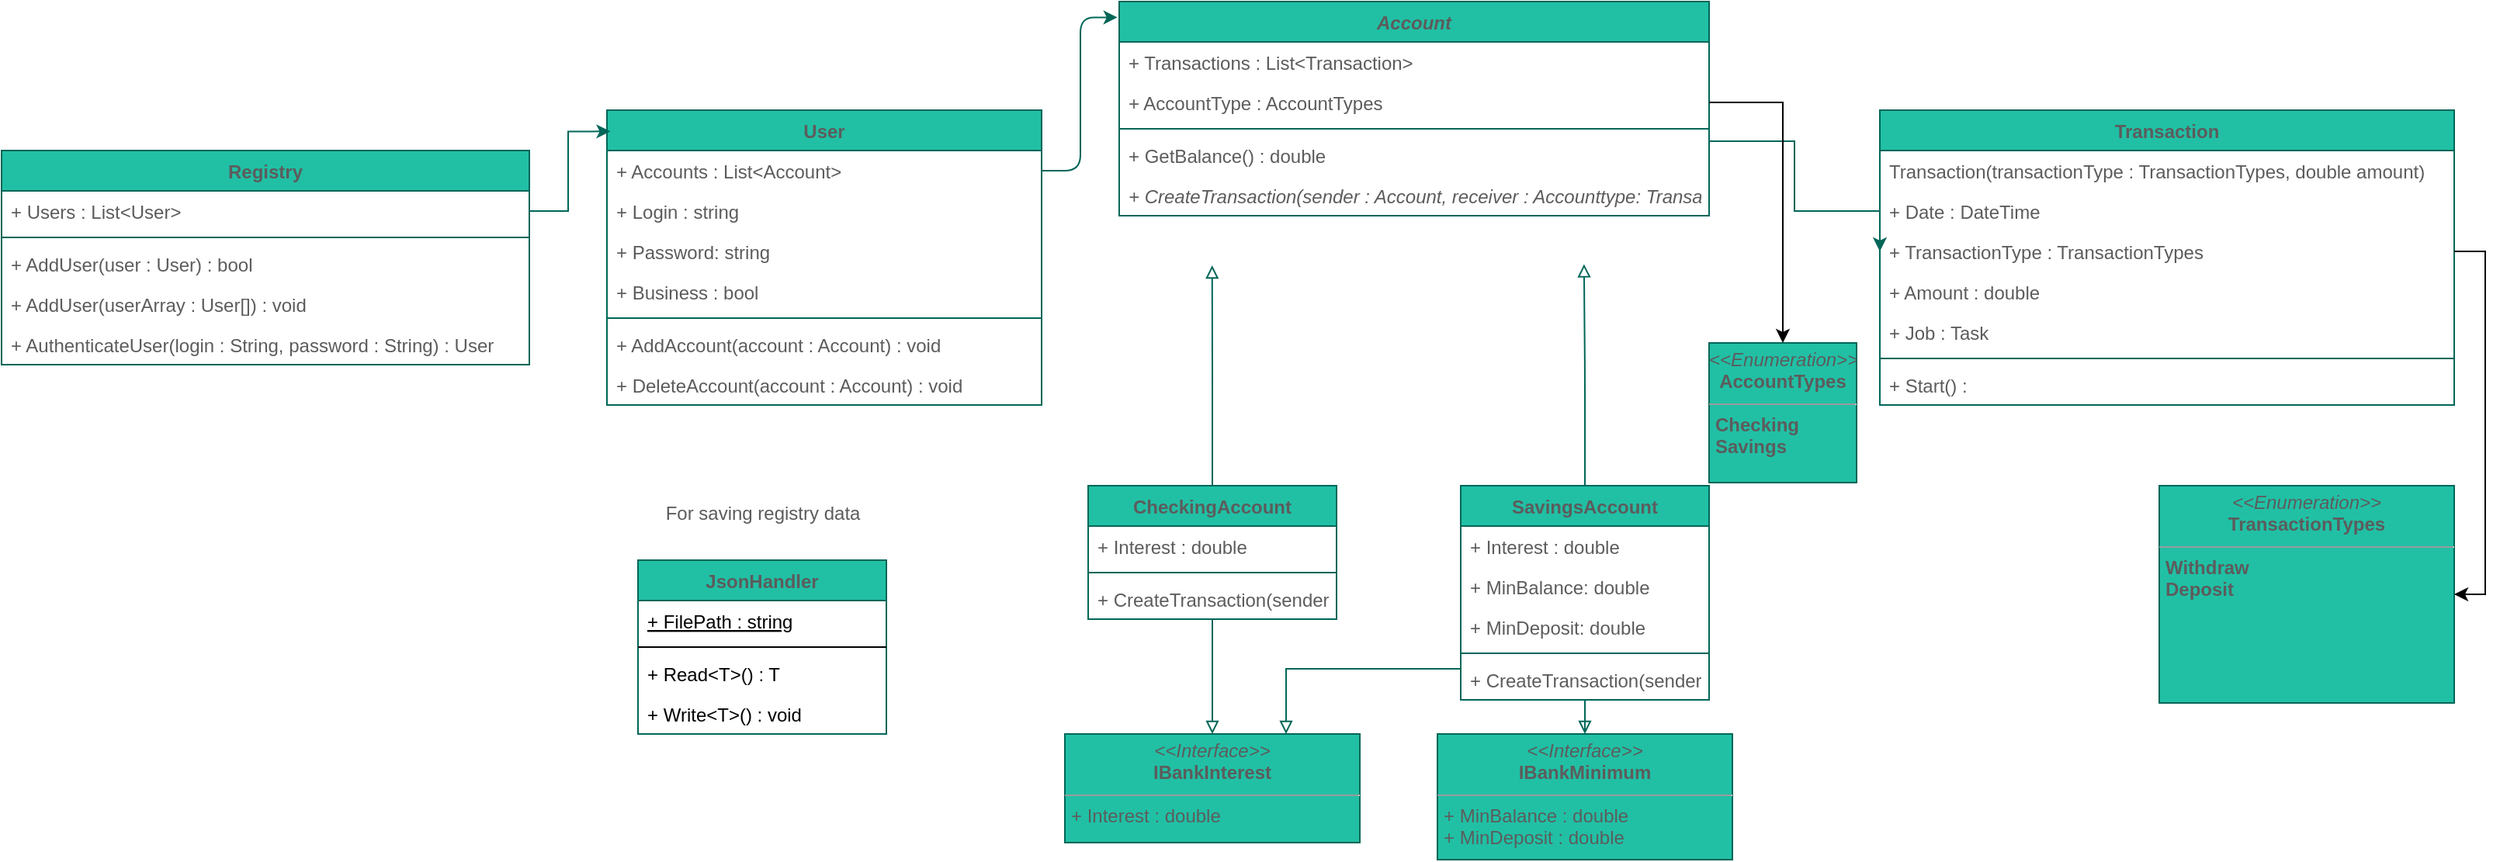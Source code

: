 <mxfile version="15.3.1" type="device"><diagram id="3KHJXeJjL4W6_U-7ctY_" name="Page-1"><mxGraphModel dx="2421" dy="640" grid="1" gridSize="10" guides="1" tooltips="1" connect="1" arrows="1" fold="1" page="1" pageScale="1" pageWidth="1200" pageHeight="1600" math="0" shadow="0"><root><mxCell id="0"/><mxCell id="1" parent="0"/><mxCell id="WvWimj3cWqC6vmYcsDkU-46" style="edgeStyle=orthogonalEdgeStyle;rounded=0;orthogonalLoop=1;jettySize=auto;html=1;entryX=0;entryY=0.5;entryDx=0;entryDy=0;endArrow=classic;endFill=1;strokeColor=#006658;fontColor=#5C5C5C;" parent="1" source="VWLvA-OLogpTD6rODhqG-3" target="WvWimj3cWqC6vmYcsDkU-22" edge="1"><mxGeometry relative="1" as="geometry"><Array as="points"><mxPoint x="255" y="100"/><mxPoint x="255" y="145"/></Array></mxGeometry></mxCell><mxCell id="VWLvA-OLogpTD6rODhqG-3" value="Account" style="swimlane;fontStyle=3;align=center;verticalAlign=top;childLayout=stackLayout;horizontal=1;startSize=26;horizontalStack=0;resizeParent=1;resizeParentMax=0;resizeLast=0;collapsible=1;marginBottom=0;fillColor=#21C0A5;strokeColor=#006658;fontColor=#5C5C5C;" parent="1" vertex="1"><mxGeometry x="-180" y="10" width="380" height="138" as="geometry"/></mxCell><mxCell id="VWLvA-OLogpTD6rODhqG-4" value="+ Transactions : List&lt;Transaction&gt;" style="text;strokeColor=none;fillColor=none;align=left;verticalAlign=top;spacingLeft=4;spacingRight=4;overflow=hidden;rotatable=0;points=[[0,0.5],[1,0.5]];portConstraint=eastwest;fontColor=#5C5C5C;" parent="VWLvA-OLogpTD6rODhqG-3" vertex="1"><mxGeometry y="26" width="380" height="26" as="geometry"/></mxCell><mxCell id="rpZIqExS8kk--Y1lVr5u-5" value="+ AccountType : AccountTypes" style="text;strokeColor=none;fillColor=none;align=left;verticalAlign=top;spacingLeft=4;spacingRight=4;overflow=hidden;rotatable=0;points=[[0,0.5],[1,0.5]];portConstraint=eastwest;fontColor=#5C5C5C;" parent="VWLvA-OLogpTD6rODhqG-3" vertex="1"><mxGeometry y="52" width="380" height="26" as="geometry"/></mxCell><mxCell id="VWLvA-OLogpTD6rODhqG-5" value="" style="line;strokeWidth=1;fillColor=none;align=left;verticalAlign=middle;spacingTop=-1;spacingLeft=3;spacingRight=3;rotatable=0;labelPosition=right;points=[];portConstraint=eastwest;strokeColor=#006658;fontColor=#5C5C5C;" parent="VWLvA-OLogpTD6rODhqG-3" vertex="1"><mxGeometry y="78" width="380" height="8" as="geometry"/></mxCell><mxCell id="VWLvA-OLogpTD6rODhqG-6" value="+ GetBalance() : double" style="text;strokeColor=none;fillColor=none;align=left;verticalAlign=top;spacingLeft=4;spacingRight=4;overflow=hidden;rotatable=0;points=[[0,0.5],[1,0.5]];portConstraint=eastwest;fontColor=#5C5C5C;" parent="VWLvA-OLogpTD6rODhqG-3" vertex="1"><mxGeometry y="86" width="380" height="26" as="geometry"/></mxCell><mxCell id="WvWimj3cWqC6vmYcsDkU-86" value="+ CreateTransaction(sender : Account, receiver : Accounttype: TransactionTypes, amount : double) : bool" style="text;strokeColor=none;fillColor=none;align=left;verticalAlign=top;spacingLeft=4;spacingRight=4;overflow=hidden;rotatable=0;points=[[0,0.5],[1,0.5]];portConstraint=eastwest;rounded=0;labelBorderColor=none;fontStyle=2;fontColor=#5C5C5C;" parent="VWLvA-OLogpTD6rODhqG-3" vertex="1"><mxGeometry y="112" width="380" height="26" as="geometry"/></mxCell><mxCell id="WvWimj3cWqC6vmYcsDkU-66" style="edgeStyle=orthogonalEdgeStyle;curved=0;rounded=1;sketch=0;orthogonalLoop=1;jettySize=auto;html=1;entryX=0.5;entryY=0;entryDx=0;entryDy=0;fontColor=#5C5C5C;strokeColor=#006658;fillColor=#21C0A5;endArrow=block;endFill=0;" parent="1" source="VWLvA-OLogpTD6rODhqG-7" target="WvWimj3cWqC6vmYcsDkU-65" edge="1"><mxGeometry relative="1" as="geometry"/></mxCell><mxCell id="WvWimj3cWqC6vmYcsDkU-75" style="edgeStyle=orthogonalEdgeStyle;curved=0;rounded=1;sketch=0;orthogonalLoop=1;jettySize=auto;html=1;exitX=0.5;exitY=0;exitDx=0;exitDy=0;fontColor=#5C5C5C;endArrow=block;endFill=0;strokeColor=#006658;fillColor=#21C0A5;" parent="1" source="VWLvA-OLogpTD6rODhqG-7" edge="1"><mxGeometry relative="1" as="geometry"><mxPoint x="-120.138" y="180" as="targetPoint"/></mxGeometry></mxCell><mxCell id="VWLvA-OLogpTD6rODhqG-7" value="CheckingAccount" style="swimlane;fontStyle=1;align=center;verticalAlign=top;childLayout=stackLayout;horizontal=1;startSize=26;horizontalStack=0;resizeParent=1;resizeParentMax=0;resizeLast=0;collapsible=1;marginBottom=0;fillColor=#21C0A5;strokeColor=#006658;fontColor=#5C5C5C;" parent="1" vertex="1"><mxGeometry x="-200" y="322" width="160" height="86" as="geometry"/></mxCell><mxCell id="VWLvA-OLogpTD6rODhqG-8" value="+ Interest : double" style="text;strokeColor=none;fillColor=none;align=left;verticalAlign=top;spacingLeft=4;spacingRight=4;overflow=hidden;rotatable=0;points=[[0,0.5],[1,0.5]];portConstraint=eastwest;fontColor=#5C5C5C;" parent="VWLvA-OLogpTD6rODhqG-7" vertex="1"><mxGeometry y="26" width="160" height="26" as="geometry"/></mxCell><mxCell id="VWLvA-OLogpTD6rODhqG-9" value="" style="line;strokeWidth=1;fillColor=none;align=left;verticalAlign=middle;spacingTop=-1;spacingLeft=3;spacingRight=3;rotatable=0;labelPosition=right;points=[];portConstraint=eastwest;strokeColor=#006658;fontColor=#5C5C5C;" parent="VWLvA-OLogpTD6rODhqG-7" vertex="1"><mxGeometry y="52" width="160" height="8" as="geometry"/></mxCell><mxCell id="bZ-DOwWwb8URtTpq_MvI-1" value="+ CreateTransaction(sender : Account, receiver : Accounttype: TransactionTypes, amount : double) : bool" style="text;strokeColor=none;fillColor=none;align=left;verticalAlign=top;spacingLeft=4;spacingRight=4;overflow=hidden;rotatable=0;points=[[0,0.5],[1,0.5]];portConstraint=eastwest;rounded=0;labelBorderColor=none;fontStyle=0;fontColor=#5C5C5C;" vertex="1" parent="VWLvA-OLogpTD6rODhqG-7"><mxGeometry y="60" width="160" height="26" as="geometry"/></mxCell><mxCell id="WvWimj3cWqC6vmYcsDkU-41" style="edgeStyle=orthogonalEdgeStyle;rounded=0;orthogonalLoop=1;jettySize=auto;html=1;entryX=0.5;entryY=0;entryDx=0;entryDy=0;endArrow=block;endFill=0;strokeColor=#006658;fontColor=#5C5C5C;" parent="1" source="VWLvA-OLogpTD6rODhqG-11" target="WvWimj3cWqC6vmYcsDkU-63" edge="1"><mxGeometry relative="1" as="geometry"/></mxCell><mxCell id="WvWimj3cWqC6vmYcsDkU-43" style="edgeStyle=orthogonalEdgeStyle;rounded=0;orthogonalLoop=1;jettySize=auto;html=1;entryX=0.75;entryY=0;entryDx=0;entryDy=0;endArrow=block;endFill=0;strokeColor=#006658;fontColor=#5C5C5C;" parent="1" source="VWLvA-OLogpTD6rODhqG-11" target="WvWimj3cWqC6vmYcsDkU-65" edge="1"><mxGeometry relative="1" as="geometry"><Array as="points"><mxPoint x="120" y="440"/><mxPoint x="-72" y="440"/></Array></mxGeometry></mxCell><mxCell id="WvWimj3cWqC6vmYcsDkU-74" style="edgeStyle=orthogonalEdgeStyle;curved=0;rounded=1;sketch=0;orthogonalLoop=1;jettySize=auto;html=1;exitX=0.5;exitY=0;exitDx=0;exitDy=0;entryX=0.788;entryY=0.901;entryDx=0;entryDy=0;entryPerimeter=0;fontColor=#5C5C5C;endArrow=block;endFill=0;strokeColor=#006658;fillColor=#21C0A5;" parent="1" source="VWLvA-OLogpTD6rODhqG-11" edge="1"><mxGeometry relative="1" as="geometry"><mxPoint x="119.44" y="179.208" as="targetPoint"/></mxGeometry></mxCell><mxCell id="VWLvA-OLogpTD6rODhqG-11" value="SavingsAccount" style="swimlane;fontStyle=1;align=center;verticalAlign=top;childLayout=stackLayout;horizontal=1;startSize=26;horizontalStack=0;resizeParent=1;resizeParentMax=0;resizeLast=0;collapsible=1;marginBottom=0;fillColor=#21C0A5;strokeColor=#006658;fontColor=#5C5C5C;" parent="1" vertex="1"><mxGeometry x="40" y="322" width="160" height="138" as="geometry"/></mxCell><mxCell id="bZ-DOwWwb8URtTpq_MvI-3" value="+ Interest : double" style="text;strokeColor=none;fillColor=none;align=left;verticalAlign=top;spacingLeft=4;spacingRight=4;overflow=hidden;rotatable=0;points=[[0,0.5],[1,0.5]];portConstraint=eastwest;fontColor=#5C5C5C;" vertex="1" parent="VWLvA-OLogpTD6rODhqG-11"><mxGeometry y="26" width="160" height="26" as="geometry"/></mxCell><mxCell id="bZ-DOwWwb8URtTpq_MvI-4" value="+ MinBalance: double" style="text;strokeColor=none;fillColor=none;align=left;verticalAlign=top;spacingLeft=4;spacingRight=4;overflow=hidden;rotatable=0;points=[[0,0.5],[1,0.5]];portConstraint=eastwest;fontColor=#5C5C5C;" vertex="1" parent="VWLvA-OLogpTD6rODhqG-11"><mxGeometry y="52" width="160" height="26" as="geometry"/></mxCell><mxCell id="bZ-DOwWwb8URtTpq_MvI-5" value="+ MinDeposit: double" style="text;strokeColor=none;fillColor=none;align=left;verticalAlign=top;spacingLeft=4;spacingRight=4;overflow=hidden;rotatable=0;points=[[0,0.5],[1,0.5]];portConstraint=eastwest;fontColor=#5C5C5C;" vertex="1" parent="VWLvA-OLogpTD6rODhqG-11"><mxGeometry y="78" width="160" height="26" as="geometry"/></mxCell><mxCell id="VWLvA-OLogpTD6rODhqG-13" value="" style="line;strokeWidth=1;fillColor=none;align=left;verticalAlign=middle;spacingTop=-1;spacingLeft=3;spacingRight=3;rotatable=0;labelPosition=right;points=[];portConstraint=eastwest;strokeColor=#006658;fontColor=#5C5C5C;" parent="VWLvA-OLogpTD6rODhqG-11" vertex="1"><mxGeometry y="104" width="160" height="8" as="geometry"/></mxCell><mxCell id="bZ-DOwWwb8URtTpq_MvI-2" value="+ CreateTransaction(sender : Account, receiver : Accounttype: TransactionTypes, amount : double) : bool" style="text;strokeColor=none;fillColor=none;align=left;verticalAlign=top;spacingLeft=4;spacingRight=4;overflow=hidden;rotatable=0;points=[[0,0.5],[1,0.5]];portConstraint=eastwest;rounded=0;labelBorderColor=none;fontStyle=0;fontColor=#5C5C5C;" vertex="1" parent="VWLvA-OLogpTD6rODhqG-11"><mxGeometry y="112" width="160" height="26" as="geometry"/></mxCell><mxCell id="VWLvA-OLogpTD6rODhqG-17" value="User" style="swimlane;fontStyle=1;align=center;verticalAlign=top;childLayout=stackLayout;horizontal=1;startSize=26;horizontalStack=0;resizeParent=1;resizeParentMax=0;resizeLast=0;collapsible=1;marginBottom=0;swimlaneLine=1;fillColor=#21C0A5;strokeColor=#006658;fontColor=#5C5C5C;" parent="1" vertex="1"><mxGeometry x="-510" y="80" width="280" height="190" as="geometry"/></mxCell><mxCell id="VWLvA-OLogpTD6rODhqG-18" value="+ Accounts : List&lt;Account&gt;" style="text;strokeColor=none;fillColor=none;align=left;verticalAlign=top;spacingLeft=4;spacingRight=4;overflow=hidden;rotatable=0;points=[[0,0.5],[1,0.5]];portConstraint=eastwest;fontColor=#5C5C5C;" parent="VWLvA-OLogpTD6rODhqG-17" vertex="1"><mxGeometry y="26" width="280" height="26" as="geometry"/></mxCell><mxCell id="WvWimj3cWqC6vmYcsDkU-26" value="+ Login : string" style="text;strokeColor=none;fillColor=none;align=left;verticalAlign=top;spacingLeft=4;spacingRight=4;overflow=hidden;rotatable=0;points=[[0,0.5],[1,0.5]];portConstraint=eastwest;fontColor=#5C5C5C;" parent="VWLvA-OLogpTD6rODhqG-17" vertex="1"><mxGeometry y="52" width="280" height="26" as="geometry"/></mxCell><mxCell id="WvWimj3cWqC6vmYcsDkU-27" value="+ Password: string" style="text;strokeColor=none;fillColor=none;align=left;verticalAlign=top;spacingLeft=4;spacingRight=4;overflow=hidden;rotatable=0;points=[[0,0.5],[1,0.5]];portConstraint=eastwest;fontColor=#5C5C5C;" parent="VWLvA-OLogpTD6rODhqG-17" vertex="1"><mxGeometry y="78" width="280" height="26" as="geometry"/></mxCell><mxCell id="WvWimj3cWqC6vmYcsDkU-77" value="+ Business : bool" style="text;strokeColor=none;fillColor=none;align=left;verticalAlign=top;spacingLeft=4;spacingRight=4;overflow=hidden;rotatable=0;points=[[0,0.5],[1,0.5]];portConstraint=eastwest;fontColor=#5C5C5C;" parent="VWLvA-OLogpTD6rODhqG-17" vertex="1"><mxGeometry y="104" width="280" height="26" as="geometry"/></mxCell><mxCell id="VWLvA-OLogpTD6rODhqG-19" value="" style="line;strokeWidth=1;fillColor=none;align=left;verticalAlign=middle;spacingTop=-1;spacingLeft=3;spacingRight=3;rotatable=0;labelPosition=right;points=[];portConstraint=eastwest;strokeColor=#006658;fontColor=#5C5C5C;" parent="VWLvA-OLogpTD6rODhqG-17" vertex="1"><mxGeometry y="130" width="280" height="8" as="geometry"/></mxCell><mxCell id="VWLvA-OLogpTD6rODhqG-20" value="+ AddAccount(account : Account) : void" style="text;strokeColor=none;fillColor=none;align=left;verticalAlign=top;spacingLeft=4;spacingRight=4;overflow=hidden;rotatable=0;points=[[0,0.5],[1,0.5]];portConstraint=eastwest;fontColor=#5C5C5C;" parent="VWLvA-OLogpTD6rODhqG-17" vertex="1"><mxGeometry y="138" width="280" height="26" as="geometry"/></mxCell><mxCell id="WvWimj3cWqC6vmYcsDkU-87" value="+ DeleteAccount(account : Account) : void" style="text;strokeColor=none;fillColor=none;align=left;verticalAlign=top;spacingLeft=4;spacingRight=4;overflow=hidden;rotatable=0;points=[[0,0.5],[1,0.5]];portConstraint=eastwest;fontColor=#5C5C5C;" parent="VWLvA-OLogpTD6rODhqG-17" vertex="1"><mxGeometry y="164" width="280" height="26" as="geometry"/></mxCell><mxCell id="VWLvA-OLogpTD6rODhqG-21" value="Registry" style="swimlane;fontStyle=1;align=center;verticalAlign=top;childLayout=stackLayout;horizontal=1;startSize=26;horizontalStack=0;resizeParent=1;resizeParentMax=0;resizeLast=0;collapsible=1;marginBottom=0;fillColor=#21C0A5;strokeColor=#006658;fontColor=#5C5C5C;" parent="1" vertex="1"><mxGeometry x="-900" y="106" width="340" height="138" as="geometry"/></mxCell><mxCell id="VWLvA-OLogpTD6rODhqG-22" value="+ Users : List&lt;User&gt;" style="text;strokeColor=none;fillColor=none;align=left;verticalAlign=top;spacingLeft=4;spacingRight=4;overflow=hidden;rotatable=0;points=[[0,0.5],[1,0.5]];portConstraint=eastwest;fontColor=#5C5C5C;" parent="VWLvA-OLogpTD6rODhqG-21" vertex="1"><mxGeometry y="26" width="340" height="26" as="geometry"/></mxCell><mxCell id="VWLvA-OLogpTD6rODhqG-23" value="" style="line;strokeWidth=1;fillColor=none;align=left;verticalAlign=middle;spacingTop=-1;spacingLeft=3;spacingRight=3;rotatable=0;labelPosition=right;points=[];portConstraint=eastwest;strokeColor=#006658;fontColor=#5C5C5C;" parent="VWLvA-OLogpTD6rODhqG-21" vertex="1"><mxGeometry y="52" width="340" height="8" as="geometry"/></mxCell><mxCell id="VWLvA-OLogpTD6rODhqG-24" value="+ AddUser(user : User) : bool" style="text;strokeColor=none;fillColor=none;align=left;verticalAlign=top;spacingLeft=4;spacingRight=4;overflow=hidden;rotatable=0;points=[[0,0.5],[1,0.5]];portConstraint=eastwest;fontColor=#5C5C5C;" parent="VWLvA-OLogpTD6rODhqG-21" vertex="1"><mxGeometry y="60" width="340" height="26" as="geometry"/></mxCell><mxCell id="WvWimj3cWqC6vmYcsDkU-89" value="+ AddUser(userArray : User[]) : void" style="text;strokeColor=none;fillColor=none;align=left;verticalAlign=top;spacingLeft=4;spacingRight=4;overflow=hidden;rotatable=0;points=[[0,0.5],[1,0.5]];portConstraint=eastwest;fontColor=#5C5C5C;" parent="VWLvA-OLogpTD6rODhqG-21" vertex="1"><mxGeometry y="86" width="340" height="26" as="geometry"/></mxCell><mxCell id="WvWimj3cWqC6vmYcsDkU-76" value="+ AuthenticateUser(login : String, password : String) : User" style="text;strokeColor=none;fillColor=none;align=left;verticalAlign=top;spacingLeft=4;spacingRight=4;overflow=hidden;rotatable=0;points=[[0,0.5],[1,0.5]];portConstraint=eastwest;fontColor=#5C5C5C;" parent="VWLvA-OLogpTD6rODhqG-21" vertex="1"><mxGeometry y="112" width="340" height="26" as="geometry"/></mxCell><mxCell id="WvWimj3cWqC6vmYcsDkU-1" value="Transaction" style="swimlane;fontStyle=1;align=center;verticalAlign=top;childLayout=stackLayout;horizontal=1;startSize=26;horizontalStack=0;resizeParent=1;resizeParentMax=0;resizeLast=0;collapsible=1;marginBottom=0;fillColor=#21C0A5;strokeColor=#006658;fontColor=#5C5C5C;" parent="1" vertex="1"><mxGeometry x="310" y="80" width="370" height="190" as="geometry"/></mxCell><mxCell id="WvWimj3cWqC6vmYcsDkU-2" value="Transaction(transactionType : TransactionTypes, double amount)" style="text;strokeColor=none;fillColor=none;align=left;verticalAlign=top;spacingLeft=4;spacingRight=4;overflow=hidden;rotatable=0;points=[[0,0.5],[1,0.5]];portConstraint=eastwest;fontColor=#5C5C5C;" parent="WvWimj3cWqC6vmYcsDkU-1" vertex="1"><mxGeometry y="26" width="370" height="26" as="geometry"/></mxCell><mxCell id="rpZIqExS8kk--Y1lVr5u-1" value="+ Date : DateTime" style="text;strokeColor=none;fillColor=none;align=left;verticalAlign=top;spacingLeft=4;spacingRight=4;overflow=hidden;rotatable=0;points=[[0,0.5],[1,0.5]];portConstraint=eastwest;fontColor=#5C5C5C;" parent="WvWimj3cWqC6vmYcsDkU-1" vertex="1"><mxGeometry y="52" width="370" height="26" as="geometry"/></mxCell><mxCell id="WvWimj3cWqC6vmYcsDkU-22" value="+ TransactionType : TransactionTypes" style="text;strokeColor=none;fillColor=none;align=left;verticalAlign=top;spacingLeft=4;spacingRight=4;overflow=hidden;rotatable=0;points=[[0,0.5],[1,0.5]];portConstraint=eastwest;fontColor=#5C5C5C;" parent="WvWimj3cWqC6vmYcsDkU-1" vertex="1"><mxGeometry y="78" width="370" height="26" as="geometry"/></mxCell><mxCell id="WvWimj3cWqC6vmYcsDkU-23" value="+ Amount : double" style="text;strokeColor=none;fillColor=none;align=left;verticalAlign=top;spacingLeft=4;spacingRight=4;overflow=hidden;rotatable=0;points=[[0,0.5],[1,0.5]];portConstraint=eastwest;fontColor=#5C5C5C;" parent="WvWimj3cWqC6vmYcsDkU-1" vertex="1"><mxGeometry y="104" width="370" height="26" as="geometry"/></mxCell><mxCell id="WvWimj3cWqC6vmYcsDkU-88" value="+ Job : Task" style="text;strokeColor=none;fillColor=none;align=left;verticalAlign=top;spacingLeft=4;spacingRight=4;overflow=hidden;rotatable=0;points=[[0,0.5],[1,0.5]];portConstraint=eastwest;fontColor=#5C5C5C;" parent="WvWimj3cWqC6vmYcsDkU-1" vertex="1"><mxGeometry y="130" width="370" height="26" as="geometry"/></mxCell><mxCell id="WvWimj3cWqC6vmYcsDkU-3" value="" style="line;strokeWidth=1;fillColor=none;align=left;verticalAlign=middle;spacingTop=-1;spacingLeft=3;spacingRight=3;rotatable=0;labelPosition=right;points=[];portConstraint=eastwest;strokeColor=#006658;fontColor=#5C5C5C;" parent="WvWimj3cWqC6vmYcsDkU-1" vertex="1"><mxGeometry y="156" width="370" height="8" as="geometry"/></mxCell><mxCell id="WvWimj3cWqC6vmYcsDkU-4" value="+ Start() : " style="text;strokeColor=none;fillColor=none;align=left;verticalAlign=top;spacingLeft=4;spacingRight=4;overflow=hidden;rotatable=0;points=[[0,0.5],[1,0.5]];portConstraint=eastwest;fontColor=#5C5C5C;" parent="WvWimj3cWqC6vmYcsDkU-1" vertex="1"><mxGeometry y="164" width="370" height="26" as="geometry"/></mxCell><mxCell id="WvWimj3cWqC6vmYcsDkU-49" style="edgeStyle=orthogonalEdgeStyle;rounded=0;orthogonalLoop=1;jettySize=auto;html=1;entryX=0.008;entryY=0.072;entryDx=0;entryDy=0;endArrow=classic;endFill=1;strokeColor=#006658;fontColor=#5C5C5C;entryPerimeter=0;" parent="1" source="VWLvA-OLogpTD6rODhqG-22" target="VWLvA-OLogpTD6rODhqG-17" edge="1"><mxGeometry relative="1" as="geometry"/></mxCell><mxCell id="WvWimj3cWqC6vmYcsDkU-60" value="&lt;p style=&quot;margin: 0px ; margin-top: 4px ; text-align: center&quot;&gt;&lt;i&gt;&amp;lt;&amp;lt;Enumeration&amp;gt;&amp;gt;&lt;/i&gt;&lt;br&gt;&lt;b&gt;TransactionTypes&lt;/b&gt;&lt;/p&gt;&lt;hr size=&quot;1&quot;&gt;&lt;p style=&quot;margin: 0px ; margin-left: 4px&quot;&gt;&lt;b&gt;Withdraw&lt;/b&gt;&lt;/p&gt;&lt;p style=&quot;margin: 0px ; margin-left: 4px&quot;&gt;&lt;b&gt;Deposit&lt;/b&gt;&lt;/p&gt;" style="verticalAlign=top;align=left;overflow=fill;fontSize=12;fontFamily=Helvetica;html=1;rounded=0;sketch=0;fontColor=#5C5C5C;strokeColor=#006658;fillColor=#21C0A5;" parent="1" vertex="1"><mxGeometry x="490" y="322" width="190" height="140" as="geometry"/></mxCell><mxCell id="WvWimj3cWqC6vmYcsDkU-62" style="edgeStyle=orthogonalEdgeStyle;curved=0;rounded=1;sketch=0;orthogonalLoop=1;jettySize=auto;html=1;entryX=-0.003;entryY=0.074;entryDx=0;entryDy=0;fontColor=#5C5C5C;strokeColor=#006658;fillColor=#21C0A5;entryPerimeter=0;" parent="1" source="VWLvA-OLogpTD6rODhqG-18" target="VWLvA-OLogpTD6rODhqG-3" edge="1"><mxGeometry relative="1" as="geometry"/></mxCell><mxCell id="WvWimj3cWqC6vmYcsDkU-63" value="&lt;p style=&quot;margin: 0px ; margin-top: 4px ; text-align: center&quot;&gt;&lt;i&gt;&amp;lt;&amp;lt;Interface&amp;gt;&amp;gt;&lt;/i&gt;&lt;br&gt;&lt;b&gt;IBankMinimum&lt;/b&gt;&lt;/p&gt;&lt;hr size=&quot;1&quot;&gt;&lt;p style=&quot;margin: 0px ; margin-left: 4px&quot;&gt;+ MinBalance : double&lt;br&gt;+ MinDeposit : double&lt;/p&gt;" style="verticalAlign=top;align=left;overflow=fill;fontSize=12;fontFamily=Helvetica;html=1;rounded=0;sketch=0;fontColor=#5C5C5C;strokeColor=#006658;fillColor=#21C0A5;" parent="1" vertex="1"><mxGeometry x="25" y="482" width="190" height="81" as="geometry"/></mxCell><mxCell id="WvWimj3cWqC6vmYcsDkU-65" value="&lt;p style=&quot;margin: 0px ; margin-top: 4px ; text-align: center&quot;&gt;&lt;i&gt;&amp;lt;&amp;lt;Interface&amp;gt;&amp;gt;&lt;/i&gt;&lt;br&gt;&lt;b&gt;IBankInterest&lt;/b&gt;&lt;/p&gt;&lt;hr size=&quot;1&quot;&gt;&lt;p style=&quot;margin: 0px ; margin-left: 4px&quot;&gt;+ Interest : double&lt;/p&gt;" style="verticalAlign=top;align=left;overflow=fill;fontSize=12;fontFamily=Helvetica;html=1;rounded=0;sketch=0;fontColor=#5C5C5C;strokeColor=#006658;fillColor=#21C0A5;" parent="1" vertex="1"><mxGeometry x="-215" y="482" width="190" height="70" as="geometry"/></mxCell><mxCell id="WvWimj3cWqC6vmYcsDkU-79" value="JsonHandler" style="swimlane;fontStyle=1;align=center;verticalAlign=top;childLayout=stackLayout;horizontal=1;startSize=26;horizontalStack=0;resizeParent=1;resizeParentMax=0;resizeLast=0;collapsible=1;marginBottom=0;rounded=0;sketch=0;fontColor=#5C5C5C;strokeColor=#006658;fillColor=#21C0A5;" parent="1" vertex="1"><mxGeometry x="-490" y="370" width="160" height="112" as="geometry"/></mxCell><mxCell id="WvWimj3cWqC6vmYcsDkU-80" value="+ FilePath : string" style="text;strokeColor=none;fillColor=none;align=left;verticalAlign=top;spacingLeft=4;spacingRight=4;overflow=hidden;rotatable=0;points=[[0,0.5],[1,0.5]];portConstraint=eastwest;fontStyle=4" parent="WvWimj3cWqC6vmYcsDkU-79" vertex="1"><mxGeometry y="26" width="160" height="26" as="geometry"/></mxCell><mxCell id="WvWimj3cWqC6vmYcsDkU-81" value="" style="line;strokeWidth=1;fillColor=none;align=left;verticalAlign=middle;spacingTop=-1;spacingLeft=3;spacingRight=3;rotatable=0;labelPosition=right;points=[];portConstraint=eastwest;" parent="WvWimj3cWqC6vmYcsDkU-79" vertex="1"><mxGeometry y="52" width="160" height="8" as="geometry"/></mxCell><mxCell id="WvWimj3cWqC6vmYcsDkU-82" value="+ Read&lt;T&gt;() : T" style="text;strokeColor=none;fillColor=none;align=left;verticalAlign=top;spacingLeft=4;spacingRight=4;overflow=hidden;rotatable=0;points=[[0,0.5],[1,0.5]];portConstraint=eastwest;" parent="WvWimj3cWqC6vmYcsDkU-79" vertex="1"><mxGeometry y="60" width="160" height="26" as="geometry"/></mxCell><mxCell id="WvWimj3cWqC6vmYcsDkU-83" value="+ Write&lt;T&gt;() : void" style="text;strokeColor=none;fillColor=none;align=left;verticalAlign=top;spacingLeft=4;spacingRight=4;overflow=hidden;rotatable=0;points=[[0,0.5],[1,0.5]];portConstraint=eastwest;" parent="WvWimj3cWqC6vmYcsDkU-79" vertex="1"><mxGeometry y="86" width="160" height="26" as="geometry"/></mxCell><mxCell id="WvWimj3cWqC6vmYcsDkU-85" value="For saving registry data" style="text;html=1;align=center;verticalAlign=middle;resizable=0;points=[];autosize=1;strokeColor=none;fillColor=none;fontColor=#5C5C5C;" parent="1" vertex="1"><mxGeometry x="-480" y="330" width="140" height="20" as="geometry"/></mxCell><mxCell id="rpZIqExS8kk--Y1lVr5u-2" style="edgeStyle=orthogonalEdgeStyle;rounded=0;orthogonalLoop=1;jettySize=auto;html=1;entryX=1;entryY=0.5;entryDx=0;entryDy=0;" parent="1" source="WvWimj3cWqC6vmYcsDkU-22" target="WvWimj3cWqC6vmYcsDkU-60" edge="1"><mxGeometry relative="1" as="geometry"/></mxCell><mxCell id="rpZIqExS8kk--Y1lVr5u-3" value="&lt;p style=&quot;margin: 0px ; margin-top: 4px ; text-align: center&quot;&gt;&lt;i&gt;&amp;lt;&amp;lt;Enumeration&amp;gt;&amp;gt;&lt;/i&gt;&lt;br&gt;&lt;b&gt;AccountTypes&lt;/b&gt;&lt;/p&gt;&lt;hr size=&quot;1&quot;&gt;&lt;p style=&quot;margin: 0px ; margin-left: 4px&quot;&gt;&lt;b&gt;Checking&lt;/b&gt;&lt;/p&gt;&lt;p style=&quot;margin: 0px ; margin-left: 4px&quot;&gt;&lt;b&gt;Savings&lt;/b&gt;&lt;/p&gt;" style="verticalAlign=top;align=left;overflow=fill;fontSize=12;fontFamily=Helvetica;html=1;rounded=0;sketch=0;fontColor=#5C5C5C;strokeColor=#006658;fillColor=#21C0A5;" parent="1" vertex="1"><mxGeometry x="200" y="230" width="95" height="90" as="geometry"/></mxCell><mxCell id="rpZIqExS8kk--Y1lVr5u-6" style="edgeStyle=orthogonalEdgeStyle;rounded=0;orthogonalLoop=1;jettySize=auto;html=1;entryX=0.5;entryY=0;entryDx=0;entryDy=0;" parent="1" source="rpZIqExS8kk--Y1lVr5u-5" target="rpZIqExS8kk--Y1lVr5u-3" edge="1"><mxGeometry relative="1" as="geometry"/></mxCell></root></mxGraphModel></diagram></mxfile>